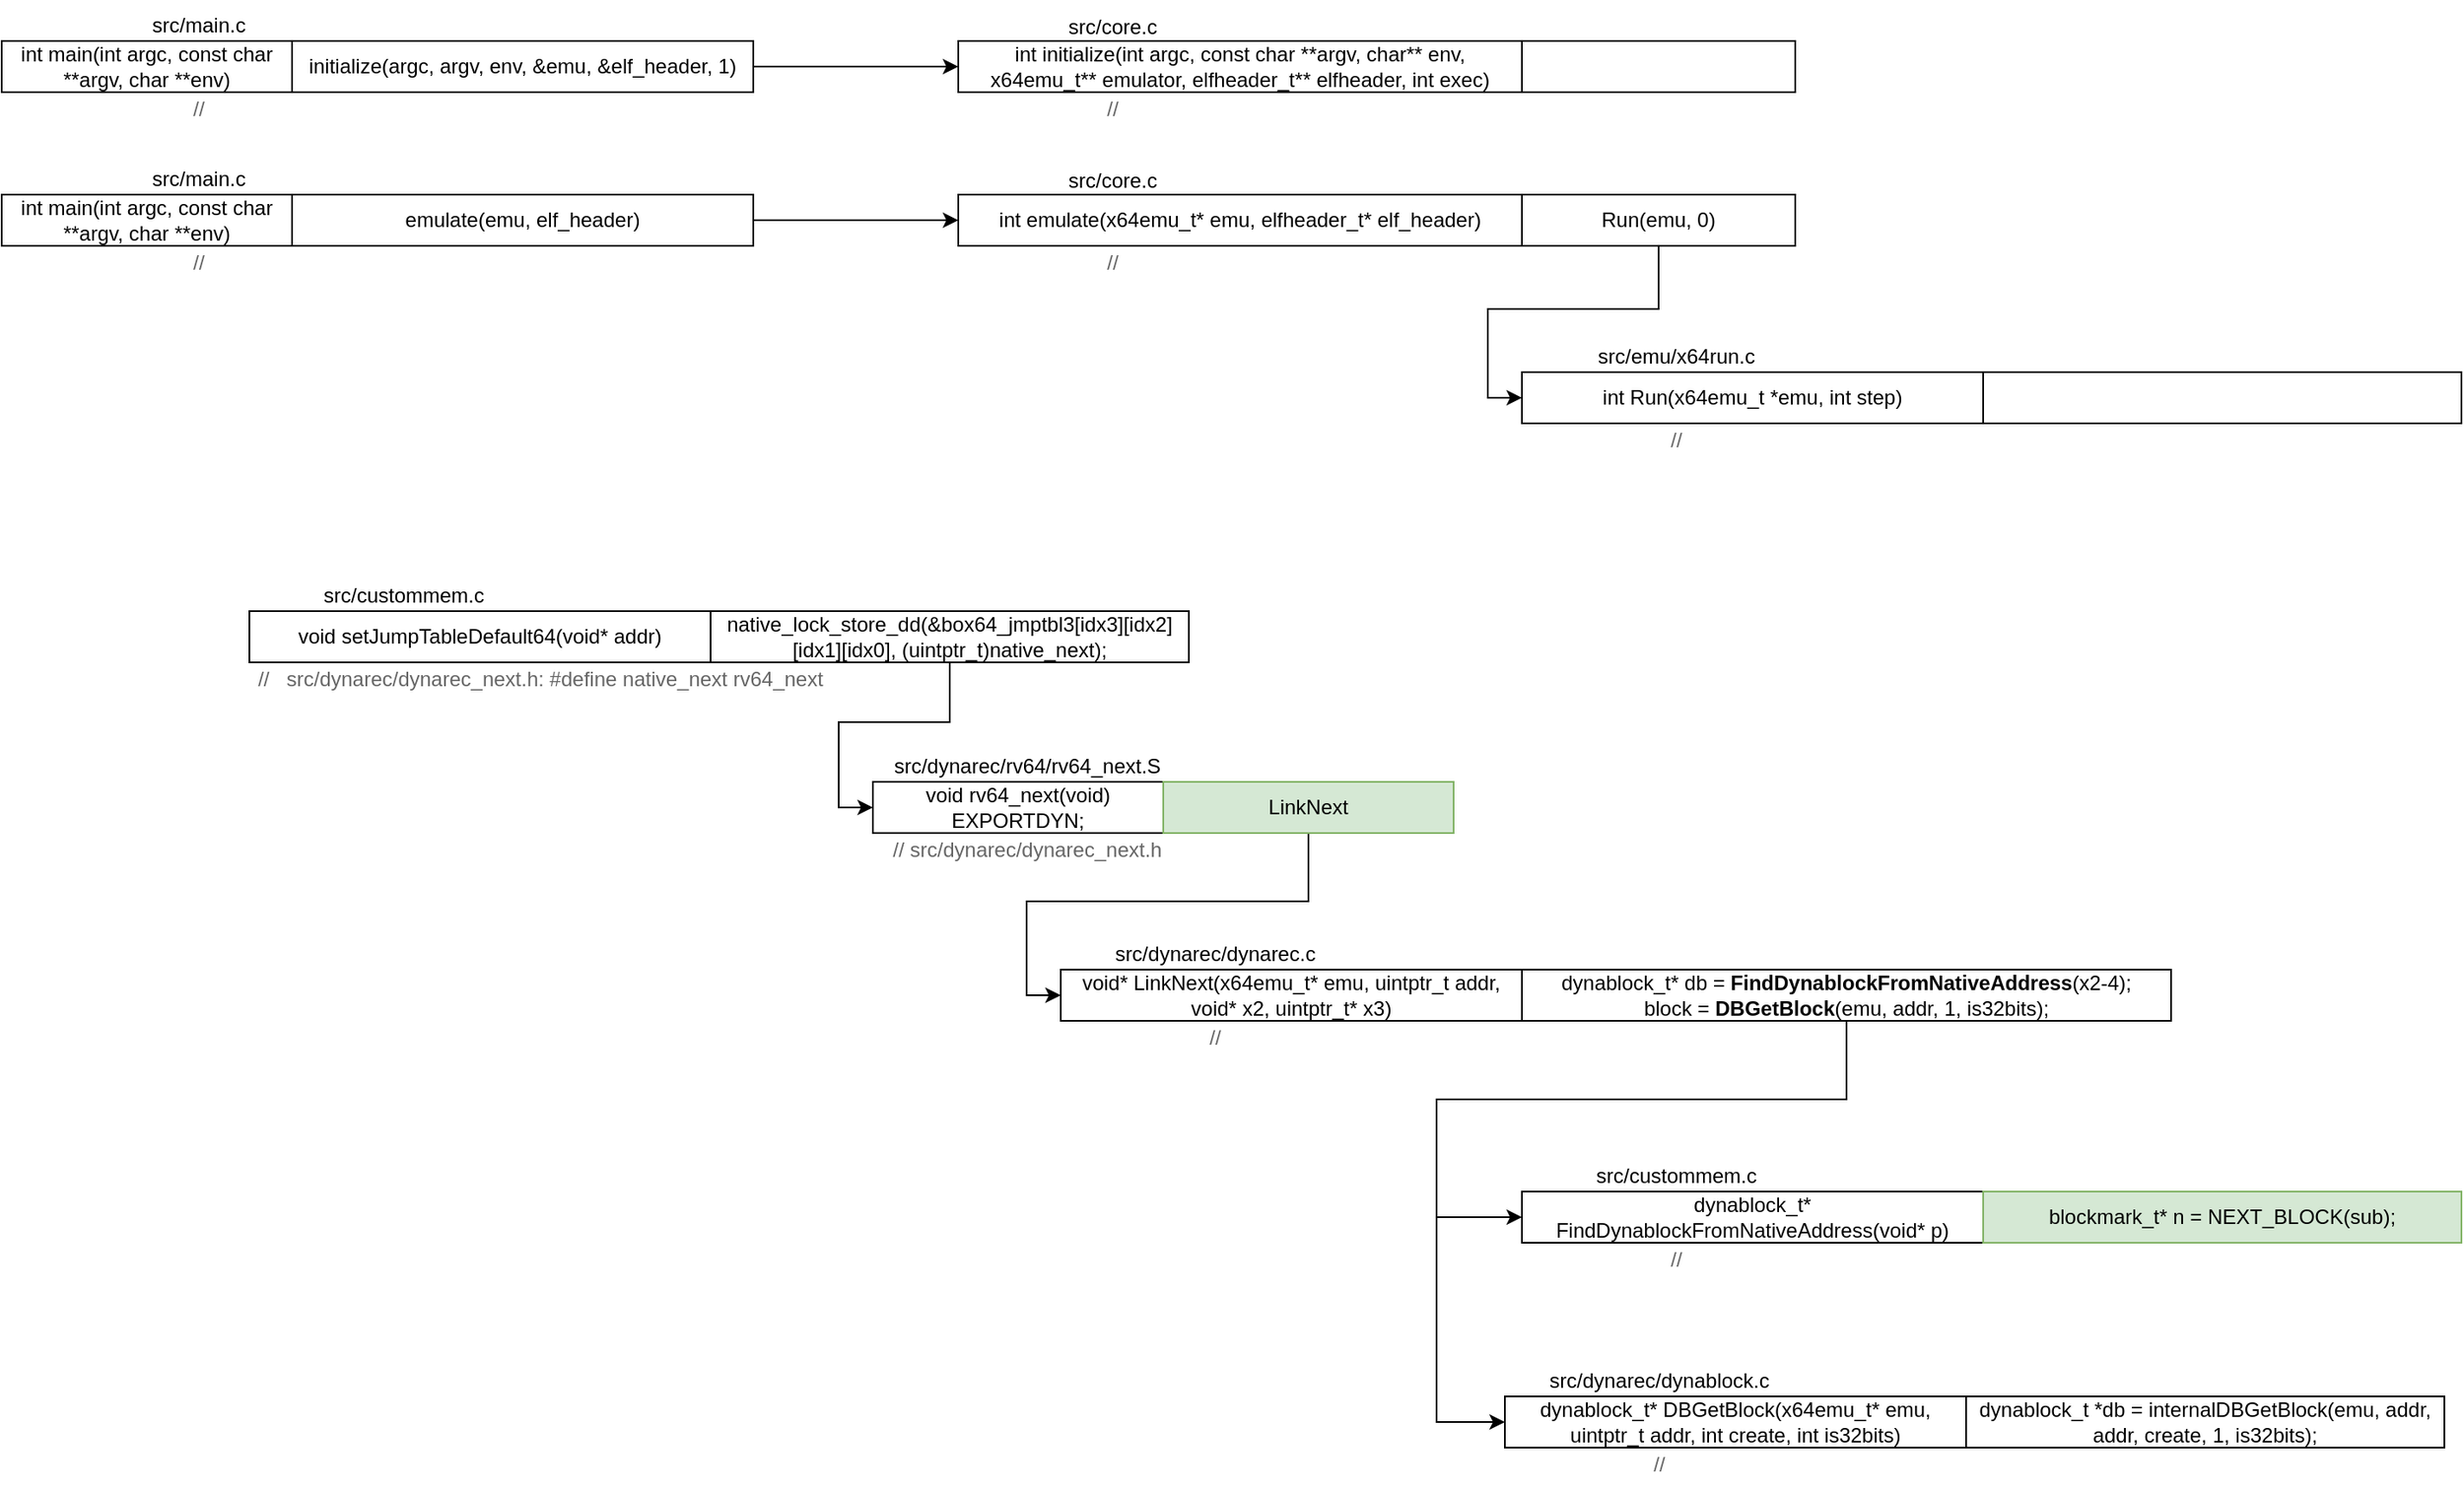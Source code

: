 <mxfile version="24.6.4" type="github">
  <diagram name="第 1 页" id="S_cXRnAjtAU8uWQunCoB">
    <mxGraphModel dx="2572" dy="613" grid="1" gridSize="10" guides="1" tooltips="1" connect="1" arrows="1" fold="1" page="1" pageScale="1" pageWidth="827" pageHeight="1169" math="0" shadow="0">
      <root>
        <mxCell id="0" />
        <mxCell id="1" parent="0" />
        <mxCell id="YZil0p7yVioOztMhCc3v-10" value="int main(int argc, const char **argv, char **env)" style="rounded=0;whiteSpace=wrap;html=1;" parent="1" vertex="1">
          <mxGeometry x="-1590" y="120" width="170" height="30" as="geometry" />
        </mxCell>
        <mxCell id="kstmkINUWU82yg2oxTPM-3" style="edgeStyle=orthogonalEdgeStyle;rounded=0;orthogonalLoop=1;jettySize=auto;html=1;exitX=1;exitY=0.5;exitDx=0;exitDy=0;" parent="1" source="YZil0p7yVioOztMhCc3v-11" target="YZil0p7yVioOztMhCc3v-22" edge="1">
          <mxGeometry relative="1" as="geometry" />
        </mxCell>
        <mxCell id="YZil0p7yVioOztMhCc3v-11" value="initialize(argc, argv, env, &amp;amp;emu, &amp;amp;elf_header, 1)" style="rounded=0;whiteSpace=wrap;html=1;" parent="1" vertex="1">
          <mxGeometry x="-1420" y="120" width="270" height="30" as="geometry" />
        </mxCell>
        <mxCell id="YZil0p7yVioOztMhCc3v-12" value="src/main.c" style="text;html=1;align=center;verticalAlign=middle;resizable=0;points=[];autosize=1;strokeColor=none;fillColor=none;" parent="1" vertex="1">
          <mxGeometry x="-1515" y="96" width="80" height="30" as="geometry" />
        </mxCell>
        <mxCell id="YZil0p7yVioOztMhCc3v-13" value="//" style="text;html=1;align=center;verticalAlign=middle;resizable=0;points=[];autosize=1;strokeColor=none;fillColor=none;fontColor=#666666;" parent="1" vertex="1">
          <mxGeometry x="-1490" y="145" width="30" height="30" as="geometry" />
        </mxCell>
        <mxCell id="YZil0p7yVioOztMhCc3v-18" value="int main(int argc, const char **argv, char **env)" style="rounded=0;whiteSpace=wrap;html=1;" parent="1" vertex="1">
          <mxGeometry x="-1590" y="210" width="170" height="30" as="geometry" />
        </mxCell>
        <mxCell id="YZil0p7yVioOztMhCc3v-30" style="edgeStyle=orthogonalEdgeStyle;rounded=0;orthogonalLoop=1;jettySize=auto;html=1;exitX=1;exitY=0.5;exitDx=0;exitDy=0;entryX=0;entryY=0.5;entryDx=0;entryDy=0;" parent="1" source="YZil0p7yVioOztMhCc3v-19" target="YZil0p7yVioOztMhCc3v-26" edge="1">
          <mxGeometry relative="1" as="geometry" />
        </mxCell>
        <mxCell id="YZil0p7yVioOztMhCc3v-19" value="emulate(emu, elf_header)" style="rounded=0;whiteSpace=wrap;html=1;" parent="1" vertex="1">
          <mxGeometry x="-1420" y="210" width="270" height="30" as="geometry" />
        </mxCell>
        <mxCell id="YZil0p7yVioOztMhCc3v-20" value="src/main.c" style="text;html=1;align=center;verticalAlign=middle;resizable=0;points=[];autosize=1;strokeColor=none;fillColor=none;" parent="1" vertex="1">
          <mxGeometry x="-1515" y="186" width="80" height="30" as="geometry" />
        </mxCell>
        <mxCell id="YZil0p7yVioOztMhCc3v-21" value="//" style="text;html=1;align=center;verticalAlign=middle;resizable=0;points=[];autosize=1;strokeColor=none;fillColor=none;fontColor=#666666;" parent="1" vertex="1">
          <mxGeometry x="-1490" y="235" width="30" height="30" as="geometry" />
        </mxCell>
        <mxCell id="YZil0p7yVioOztMhCc3v-22" value="int initialize(int argc, const char **argv, char** env, x64emu_t** emulator, elfheader_t** elfheader, int exec)" style="rounded=0;whiteSpace=wrap;html=1;" parent="1" vertex="1">
          <mxGeometry x="-1030" y="120" width="330" height="30" as="geometry" />
        </mxCell>
        <mxCell id="YZil0p7yVioOztMhCc3v-23" value="" style="rounded=0;whiteSpace=wrap;html=1;" parent="1" vertex="1">
          <mxGeometry x="-700" y="120" width="160" height="30" as="geometry" />
        </mxCell>
        <mxCell id="YZil0p7yVioOztMhCc3v-24" value="src/core.c" style="text;html=1;align=center;verticalAlign=middle;resizable=0;points=[];autosize=1;strokeColor=none;fillColor=none;" parent="1" vertex="1">
          <mxGeometry x="-980" y="97" width="80" height="30" as="geometry" />
        </mxCell>
        <mxCell id="YZil0p7yVioOztMhCc3v-25" value="//" style="text;html=1;align=center;verticalAlign=middle;resizable=0;points=[];autosize=1;strokeColor=none;fillColor=none;fontColor=#666666;" parent="1" vertex="1">
          <mxGeometry x="-955" y="145" width="30" height="30" as="geometry" />
        </mxCell>
        <mxCell id="YZil0p7yVioOztMhCc3v-26" value="int emulate(x64emu_t* emu, elfheader_t* elf_header)" style="rounded=0;whiteSpace=wrap;html=1;" parent="1" vertex="1">
          <mxGeometry x="-1030" y="210" width="330" height="30" as="geometry" />
        </mxCell>
        <mxCell id="kstmkINUWU82yg2oxTPM-1" style="edgeStyle=orthogonalEdgeStyle;rounded=0;orthogonalLoop=1;jettySize=auto;html=1;exitX=0.5;exitY=1;exitDx=0;exitDy=0;entryX=0;entryY=0.5;entryDx=0;entryDy=0;" parent="1" source="YZil0p7yVioOztMhCc3v-27" target="YZil0p7yVioOztMhCc3v-31" edge="1">
          <mxGeometry relative="1" as="geometry" />
        </mxCell>
        <mxCell id="YZil0p7yVioOztMhCc3v-27" value="Run(emu, 0)" style="rounded=0;whiteSpace=wrap;html=1;" parent="1" vertex="1">
          <mxGeometry x="-700" y="210" width="160" height="30" as="geometry" />
        </mxCell>
        <mxCell id="YZil0p7yVioOztMhCc3v-28" value="src/core.c" style="text;html=1;align=center;verticalAlign=middle;resizable=0;points=[];autosize=1;strokeColor=none;fillColor=none;" parent="1" vertex="1">
          <mxGeometry x="-980" y="187" width="80" height="30" as="geometry" />
        </mxCell>
        <mxCell id="YZil0p7yVioOztMhCc3v-29" value="//" style="text;html=1;align=center;verticalAlign=middle;resizable=0;points=[];autosize=1;strokeColor=none;fillColor=none;fontColor=#666666;" parent="1" vertex="1">
          <mxGeometry x="-955" y="235" width="30" height="30" as="geometry" />
        </mxCell>
        <mxCell id="YZil0p7yVioOztMhCc3v-32" value="" style="rounded=0;whiteSpace=wrap;html=1;" parent="1" vertex="1">
          <mxGeometry x="-430" y="314" width="280" height="30" as="geometry" />
        </mxCell>
        <mxCell id="YZil0p7yVioOztMhCc3v-33" value="src/emu/x64run.c" style="text;html=1;align=center;verticalAlign=middle;resizable=0;points=[];autosize=1;strokeColor=none;fillColor=none;" parent="1" vertex="1">
          <mxGeometry x="-670" y="290" width="120" height="30" as="geometry" />
        </mxCell>
        <mxCell id="YZil0p7yVioOztMhCc3v-34" value="//" style="text;html=1;align=center;verticalAlign=middle;resizable=0;points=[];autosize=1;strokeColor=none;fillColor=none;fontColor=#666666;" parent="1" vertex="1">
          <mxGeometry x="-625" y="339" width="30" height="30" as="geometry" />
        </mxCell>
        <mxCell id="YZil0p7yVioOztMhCc3v-31" value="int Run(x64emu_t *emu, int step)" style="rounded=0;whiteSpace=wrap;html=1;" parent="1" vertex="1">
          <mxGeometry x="-700" y="314" width="270" height="30" as="geometry" />
        </mxCell>
        <mxCell id="n19XVrPwrBasf_fpUqeU-1" value="void* LinkNext(x64emu_t* emu, uintptr_t addr, void* x2, uintptr_t* x3)" style="rounded=0;whiteSpace=wrap;html=1;" vertex="1" parent="1">
          <mxGeometry x="-970" y="664" width="270" height="30" as="geometry" />
        </mxCell>
        <mxCell id="n19XVrPwrBasf_fpUqeU-24" style="edgeStyle=orthogonalEdgeStyle;rounded=0;orthogonalLoop=1;jettySize=auto;html=1;exitX=0.5;exitY=1;exitDx=0;exitDy=0;entryX=0;entryY=0.5;entryDx=0;entryDy=0;" edge="1" parent="1" source="n19XVrPwrBasf_fpUqeU-2" target="n19XVrPwrBasf_fpUqeU-15">
          <mxGeometry relative="1" as="geometry">
            <Array as="points">
              <mxPoint x="-510" y="740" />
              <mxPoint x="-750" y="740" />
              <mxPoint x="-750" y="809" />
            </Array>
          </mxGeometry>
        </mxCell>
        <mxCell id="n19XVrPwrBasf_fpUqeU-26" style="edgeStyle=orthogonalEdgeStyle;rounded=0;orthogonalLoop=1;jettySize=auto;html=1;entryX=0;entryY=0.5;entryDx=0;entryDy=0;" edge="1" parent="1" source="n19XVrPwrBasf_fpUqeU-2" target="n19XVrPwrBasf_fpUqeU-19">
          <mxGeometry relative="1" as="geometry">
            <Array as="points">
              <mxPoint x="-510" y="740" />
              <mxPoint x="-750" y="740" />
              <mxPoint x="-750" y="929" />
            </Array>
          </mxGeometry>
        </mxCell>
        <mxCell id="n19XVrPwrBasf_fpUqeU-2" value="dynablock_t* db = &lt;b&gt;FindDynablockFromNativeAddress&lt;/b&gt;(x2-4);&lt;div&gt;block = &lt;b&gt;DBGetBlock&lt;/b&gt;(emu, addr, 1, is32bits);&lt;br&gt;&lt;/div&gt;" style="rounded=0;whiteSpace=wrap;html=1;" vertex="1" parent="1">
          <mxGeometry x="-700" y="664" width="380" height="30" as="geometry" />
        </mxCell>
        <mxCell id="n19XVrPwrBasf_fpUqeU-3" value="src/dynarec/dynarec.c" style="text;html=1;align=center;verticalAlign=middle;resizable=0;points=[];autosize=1;strokeColor=none;fillColor=none;" vertex="1" parent="1">
          <mxGeometry x="-950" y="640" width="140" height="30" as="geometry" />
        </mxCell>
        <mxCell id="n19XVrPwrBasf_fpUqeU-4" value="//" style="text;html=1;align=center;verticalAlign=middle;resizable=0;points=[];autosize=1;strokeColor=none;fillColor=none;fontColor=#666666;" vertex="1" parent="1">
          <mxGeometry x="-895" y="689" width="30" height="30" as="geometry" />
        </mxCell>
        <mxCell id="n19XVrPwrBasf_fpUqeU-5" value="&lt;div&gt;void rv64_next(void) EXPORTDYN;&lt;/div&gt;" style="rounded=0;whiteSpace=wrap;html=1;" vertex="1" parent="1">
          <mxGeometry x="-1080" y="554" width="170" height="30" as="geometry" />
        </mxCell>
        <mxCell id="n19XVrPwrBasf_fpUqeU-14" style="edgeStyle=orthogonalEdgeStyle;rounded=0;orthogonalLoop=1;jettySize=auto;html=1;entryX=0;entryY=0.5;entryDx=0;entryDy=0;" edge="1" parent="1" source="n19XVrPwrBasf_fpUqeU-6" target="n19XVrPwrBasf_fpUqeU-1">
          <mxGeometry relative="1" as="geometry" />
        </mxCell>
        <mxCell id="n19XVrPwrBasf_fpUqeU-6" value="LinkNext" style="rounded=0;whiteSpace=wrap;html=1;fillColor=#d5e8d4;strokeColor=#82b366;" vertex="1" parent="1">
          <mxGeometry x="-910" y="554" width="170" height="30" as="geometry" />
        </mxCell>
        <mxCell id="n19XVrPwrBasf_fpUqeU-7" value="src/dynarec/rv64/rv64_next.S" style="text;html=1;align=center;verticalAlign=middle;resizable=0;points=[];autosize=1;strokeColor=none;fillColor=none;" vertex="1" parent="1">
          <mxGeometry x="-1080" y="530" width="180" height="30" as="geometry" />
        </mxCell>
        <mxCell id="n19XVrPwrBasf_fpUqeU-8" value="//&amp;nbsp;src/dynarec/dynarec_next.h" style="text;html=1;align=center;verticalAlign=middle;resizable=0;points=[];autosize=1;strokeColor=none;fillColor=none;fontColor=#666666;" vertex="1" parent="1">
          <mxGeometry x="-1080" y="579" width="180" height="30" as="geometry" />
        </mxCell>
        <mxCell id="n19XVrPwrBasf_fpUqeU-9" value="void setJumpTableDefault64(void* addr)" style="rounded=0;whiteSpace=wrap;html=1;" vertex="1" parent="1">
          <mxGeometry x="-1445" y="454" width="270" height="30" as="geometry" />
        </mxCell>
        <mxCell id="n19XVrPwrBasf_fpUqeU-13" style="edgeStyle=orthogonalEdgeStyle;rounded=0;orthogonalLoop=1;jettySize=auto;html=1;entryX=0;entryY=0.5;entryDx=0;entryDy=0;" edge="1" parent="1" source="n19XVrPwrBasf_fpUqeU-10" target="n19XVrPwrBasf_fpUqeU-5">
          <mxGeometry relative="1" as="geometry" />
        </mxCell>
        <mxCell id="n19XVrPwrBasf_fpUqeU-10" value="native_lock_store_dd(&amp;amp;box64_jmptbl3[idx3][idx2][idx1][idx0], (uintptr_t)native_next);" style="rounded=0;whiteSpace=wrap;html=1;" vertex="1" parent="1">
          <mxGeometry x="-1175" y="454" width="280" height="30" as="geometry" />
        </mxCell>
        <mxCell id="n19XVrPwrBasf_fpUqeU-11" value="src/custommem.c" style="text;html=1;align=center;verticalAlign=middle;resizable=0;points=[];autosize=1;strokeColor=none;fillColor=none;" vertex="1" parent="1">
          <mxGeometry x="-1415" y="430" width="120" height="30" as="geometry" />
        </mxCell>
        <mxCell id="n19XVrPwrBasf_fpUqeU-12" value="//&amp;nbsp; &amp;nbsp;src/dynarec/dynarec_next.h: #define native_next rv64_next" style="text;html=1;align=center;verticalAlign=middle;resizable=0;points=[];autosize=1;strokeColor=none;fillColor=none;fontColor=#666666;" vertex="1" parent="1">
          <mxGeometry x="-1450" y="479" width="350" height="30" as="geometry" />
        </mxCell>
        <mxCell id="n19XVrPwrBasf_fpUqeU-15" value="dynablock_t* FindDynablockFromNativeAddress(void* p)" style="rounded=0;whiteSpace=wrap;html=1;" vertex="1" parent="1">
          <mxGeometry x="-700" y="794" width="270" height="30" as="geometry" />
        </mxCell>
        <mxCell id="n19XVrPwrBasf_fpUqeU-16" value="blockmark_t* n = NEXT_BLOCK(sub);" style="rounded=0;whiteSpace=wrap;html=1;fillColor=#d5e8d4;strokeColor=#82b366;" vertex="1" parent="1">
          <mxGeometry x="-430" y="794" width="280" height="30" as="geometry" />
        </mxCell>
        <mxCell id="n19XVrPwrBasf_fpUqeU-17" value="src/custommem.c" style="text;html=1;align=center;verticalAlign=middle;resizable=0;points=[];autosize=1;strokeColor=none;fillColor=none;" vertex="1" parent="1">
          <mxGeometry x="-670" y="770" width="120" height="30" as="geometry" />
        </mxCell>
        <mxCell id="n19XVrPwrBasf_fpUqeU-18" value="//" style="text;html=1;align=center;verticalAlign=middle;resizable=0;points=[];autosize=1;strokeColor=none;fillColor=none;fontColor=#666666;" vertex="1" parent="1">
          <mxGeometry x="-625" y="819" width="30" height="30" as="geometry" />
        </mxCell>
        <mxCell id="n19XVrPwrBasf_fpUqeU-19" value="dynablock_t* DBGetBlock(x64emu_t* emu, uintptr_t addr, int create, int is32bits)" style="rounded=0;whiteSpace=wrap;html=1;" vertex="1" parent="1">
          <mxGeometry x="-710" y="914" width="270" height="30" as="geometry" />
        </mxCell>
        <mxCell id="n19XVrPwrBasf_fpUqeU-20" value="dynablock_t *db = internalDBGetBlock(emu, addr, addr, create, 1, is32bits);" style="rounded=0;whiteSpace=wrap;html=1;" vertex="1" parent="1">
          <mxGeometry x="-440" y="914" width="280" height="30" as="geometry" />
        </mxCell>
        <mxCell id="n19XVrPwrBasf_fpUqeU-21" value="src/dynarec/dynablock.c" style="text;html=1;align=center;verticalAlign=middle;resizable=0;points=[];autosize=1;strokeColor=none;fillColor=none;" vertex="1" parent="1">
          <mxGeometry x="-695" y="890" width="150" height="30" as="geometry" />
        </mxCell>
        <mxCell id="n19XVrPwrBasf_fpUqeU-22" value="//" style="text;html=1;align=center;verticalAlign=middle;resizable=0;points=[];autosize=1;strokeColor=none;fillColor=none;fontColor=#666666;" vertex="1" parent="1">
          <mxGeometry x="-635" y="939" width="30" height="30" as="geometry" />
        </mxCell>
      </root>
    </mxGraphModel>
  </diagram>
</mxfile>
